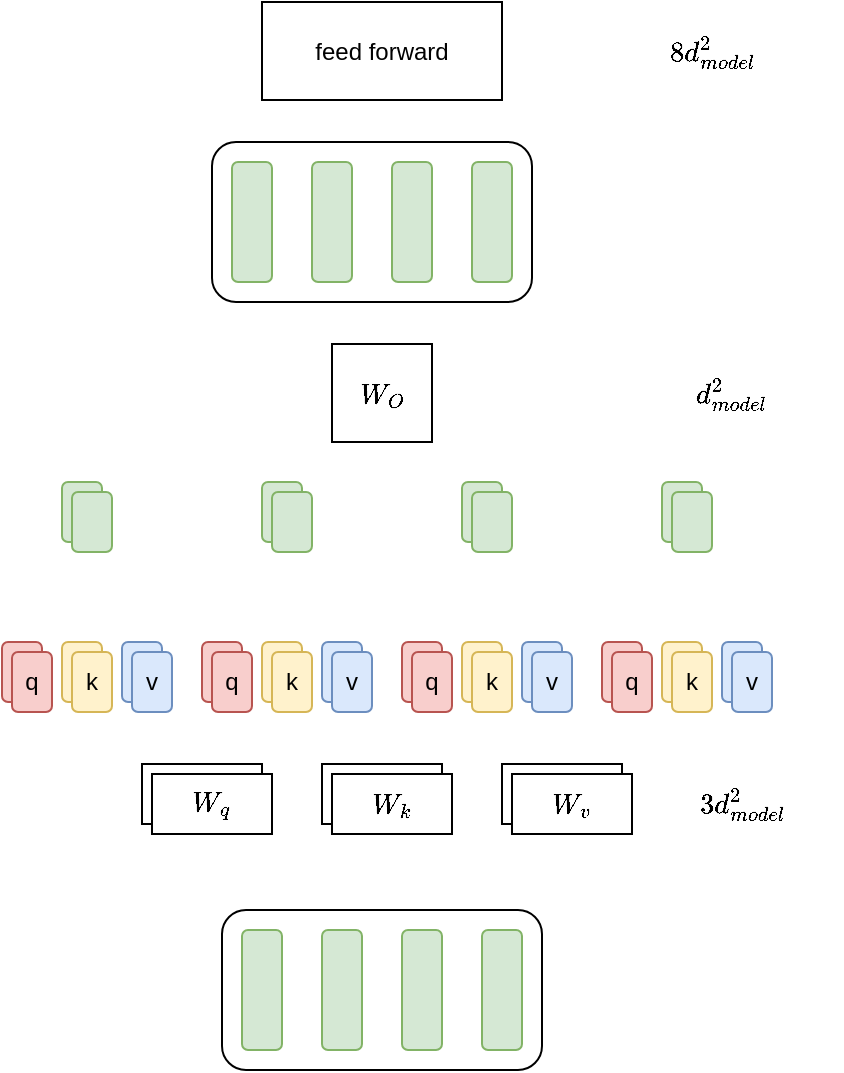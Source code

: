 <mxfile version="24.2.2" type="github">
  <diagram name="第 1 页" id="0eCbJpDnerH7YwCnIPwl">
    <mxGraphModel dx="1722" dy="926" grid="1" gridSize="10" guides="1" tooltips="1" connect="1" arrows="1" fold="1" page="1" pageScale="1" pageWidth="500" pageHeight="800" math="1" shadow="0">
      <root>
        <mxCell id="0" />
        <mxCell id="1" parent="0" />
        <mxCell id="mQqcdxtuh95dMz-FtbCO-65" value="" style="rounded=1;whiteSpace=wrap;html=1;" vertex="1" parent="1">
          <mxGeometry x="170" y="474" width="160" height="80" as="geometry" />
        </mxCell>
        <mxCell id="CjNhK9S8NAjM1fHf5la--3" value="Wv" style="rounded=0;whiteSpace=wrap;html=1;" parent="1" vertex="1">
          <mxGeometry x="310" y="401" width="60" height="30" as="geometry" />
        </mxCell>
        <mxCell id="CjNhK9S8NAjM1fHf5la--7" value="$$W_O$$" style="rounded=0;whiteSpace=wrap;html=1;" parent="1" vertex="1">
          <mxGeometry x="225" y="191" width="50" height="49" as="geometry" />
        </mxCell>
        <mxCell id="CjNhK9S8NAjM1fHf5la--8" value="feed forward" style="rounded=0;whiteSpace=wrap;html=1;" parent="1" vertex="1">
          <mxGeometry x="190" y="20" width="120" height="49" as="geometry" />
        </mxCell>
        <mxCell id="mQqcdxtuh95dMz-FtbCO-2" value="" style="rounded=1;whiteSpace=wrap;html=1;fillColor=#d5e8d4;strokeColor=#82b366;" vertex="1" parent="1">
          <mxGeometry x="180" y="484" width="20" height="60" as="geometry" />
        </mxCell>
        <mxCell id="mQqcdxtuh95dMz-FtbCO-3" value="" style="rounded=1;whiteSpace=wrap;html=1;fillColor=#d5e8d4;strokeColor=#82b366;" vertex="1" parent="1">
          <mxGeometry x="220" y="484" width="20" height="60" as="geometry" />
        </mxCell>
        <mxCell id="mQqcdxtuh95dMz-FtbCO-4" value="" style="rounded=1;whiteSpace=wrap;html=1;fillColor=#d5e8d4;strokeColor=#82b366;" vertex="1" parent="1">
          <mxGeometry x="260" y="484" width="20" height="60" as="geometry" />
        </mxCell>
        <mxCell id="mQqcdxtuh95dMz-FtbCO-5" value="" style="rounded=1;whiteSpace=wrap;html=1;fillColor=#d5e8d4;strokeColor=#82b366;" vertex="1" parent="1">
          <mxGeometry x="300" y="484" width="20" height="60" as="geometry" />
        </mxCell>
        <mxCell id="mQqcdxtuh95dMz-FtbCO-6" value="Wk" style="rounded=0;whiteSpace=wrap;html=1;" vertex="1" parent="1">
          <mxGeometry x="220" y="401" width="60" height="30" as="geometry" />
        </mxCell>
        <mxCell id="mQqcdxtuh95dMz-FtbCO-7" value="Wq" style="rounded=0;whiteSpace=wrap;html=1;" vertex="1" parent="1">
          <mxGeometry x="130" y="401" width="60" height="30" as="geometry" />
        </mxCell>
        <mxCell id="mQqcdxtuh95dMz-FtbCO-9" value="q" style="rounded=1;whiteSpace=wrap;html=1;fillColor=#f8cecc;strokeColor=#b85450;" vertex="1" parent="1">
          <mxGeometry x="160" y="340" width="20" height="30" as="geometry" />
        </mxCell>
        <mxCell id="mQqcdxtuh95dMz-FtbCO-10" value="k" style="rounded=1;whiteSpace=wrap;html=1;fillColor=#fff2cc;strokeColor=#d6b656;" vertex="1" parent="1">
          <mxGeometry x="190" y="340" width="20" height="30" as="geometry" />
        </mxCell>
        <mxCell id="mQqcdxtuh95dMz-FtbCO-11" value="v" style="rounded=1;whiteSpace=wrap;html=1;fillColor=#dae8fc;strokeColor=#6c8ebf;" vertex="1" parent="1">
          <mxGeometry x="220" y="340" width="20" height="30" as="geometry" />
        </mxCell>
        <mxCell id="mQqcdxtuh95dMz-FtbCO-18" value="q" style="rounded=1;whiteSpace=wrap;html=1;fillColor=#f8cecc;strokeColor=#b85450;" vertex="1" parent="1">
          <mxGeometry x="60" y="340" width="20" height="30" as="geometry" />
        </mxCell>
        <mxCell id="mQqcdxtuh95dMz-FtbCO-19" value="k" style="rounded=1;whiteSpace=wrap;html=1;fillColor=#fff2cc;strokeColor=#d6b656;" vertex="1" parent="1">
          <mxGeometry x="90" y="340" width="20" height="30" as="geometry" />
        </mxCell>
        <mxCell id="mQqcdxtuh95dMz-FtbCO-20" value="v" style="rounded=1;whiteSpace=wrap;html=1;fillColor=#dae8fc;strokeColor=#6c8ebf;" vertex="1" parent="1">
          <mxGeometry x="120" y="340" width="20" height="30" as="geometry" />
        </mxCell>
        <mxCell id="mQqcdxtuh95dMz-FtbCO-21" value="q" style="rounded=1;whiteSpace=wrap;html=1;fillColor=#f8cecc;strokeColor=#b85450;" vertex="1" parent="1">
          <mxGeometry x="260" y="340" width="20" height="30" as="geometry" />
        </mxCell>
        <mxCell id="mQqcdxtuh95dMz-FtbCO-22" value="k" style="rounded=1;whiteSpace=wrap;html=1;fillColor=#fff2cc;strokeColor=#d6b656;" vertex="1" parent="1">
          <mxGeometry x="290" y="340" width="20" height="30" as="geometry" />
        </mxCell>
        <mxCell id="mQqcdxtuh95dMz-FtbCO-23" value="v" style="rounded=1;whiteSpace=wrap;html=1;fillColor=#dae8fc;strokeColor=#6c8ebf;" vertex="1" parent="1">
          <mxGeometry x="320" y="340" width="20" height="30" as="geometry" />
        </mxCell>
        <mxCell id="mQqcdxtuh95dMz-FtbCO-24" value="q" style="rounded=1;whiteSpace=wrap;html=1;fillColor=#f8cecc;strokeColor=#b85450;" vertex="1" parent="1">
          <mxGeometry x="360" y="340" width="20" height="30" as="geometry" />
        </mxCell>
        <mxCell id="mQqcdxtuh95dMz-FtbCO-25" value="k" style="rounded=1;whiteSpace=wrap;html=1;fillColor=#fff2cc;strokeColor=#d6b656;" vertex="1" parent="1">
          <mxGeometry x="390" y="340" width="20" height="30" as="geometry" />
        </mxCell>
        <mxCell id="mQqcdxtuh95dMz-FtbCO-26" value="v" style="rounded=1;whiteSpace=wrap;html=1;fillColor=#dae8fc;strokeColor=#6c8ebf;" vertex="1" parent="1">
          <mxGeometry x="420" y="340" width="20" height="30" as="geometry" />
        </mxCell>
        <mxCell id="mQqcdxtuh95dMz-FtbCO-67" value="" style="rounded=1;whiteSpace=wrap;html=1;fillColor=#d5e8d4;strokeColor=#82b366;" vertex="1" parent="1">
          <mxGeometry x="190" y="260" width="20" height="30" as="geometry" />
        </mxCell>
        <mxCell id="mQqcdxtuh95dMz-FtbCO-68" value="" style="rounded=1;whiteSpace=wrap;html=1;fillColor=#d5e8d4;strokeColor=#82b366;" vertex="1" parent="1">
          <mxGeometry x="90" y="260" width="20" height="30" as="geometry" />
        </mxCell>
        <mxCell id="mQqcdxtuh95dMz-FtbCO-69" value="" style="rounded=1;whiteSpace=wrap;html=1;fillColor=#d5e8d4;strokeColor=#82b366;" vertex="1" parent="1">
          <mxGeometry x="290" y="260" width="20" height="30" as="geometry" />
        </mxCell>
        <mxCell id="mQqcdxtuh95dMz-FtbCO-70" value="" style="rounded=1;whiteSpace=wrap;html=1;fillColor=#d5e8d4;strokeColor=#82b366;" vertex="1" parent="1">
          <mxGeometry x="390" y="260" width="20" height="30" as="geometry" />
        </mxCell>
        <mxCell id="mQqcdxtuh95dMz-FtbCO-99" value="$$W_v$$" style="rounded=0;whiteSpace=wrap;html=1;" vertex="1" parent="1">
          <mxGeometry x="315" y="406" width="60" height="30" as="geometry" />
        </mxCell>
        <mxCell id="mQqcdxtuh95dMz-FtbCO-100" value="$$W_k$$" style="rounded=0;whiteSpace=wrap;html=1;" vertex="1" parent="1">
          <mxGeometry x="225" y="406" width="60" height="30" as="geometry" />
        </mxCell>
        <mxCell id="mQqcdxtuh95dMz-FtbCO-101" value="$$W_q$$" style="rounded=0;whiteSpace=wrap;html=1;" vertex="1" parent="1">
          <mxGeometry x="135" y="406" width="60" height="30" as="geometry" />
        </mxCell>
        <mxCell id="mQqcdxtuh95dMz-FtbCO-102" value="q" style="rounded=1;whiteSpace=wrap;html=1;fillColor=#f8cecc;strokeColor=#b85450;" vertex="1" parent="1">
          <mxGeometry x="165" y="345" width="20" height="30" as="geometry" />
        </mxCell>
        <mxCell id="mQqcdxtuh95dMz-FtbCO-103" value="k" style="rounded=1;whiteSpace=wrap;html=1;fillColor=#fff2cc;strokeColor=#d6b656;" vertex="1" parent="1">
          <mxGeometry x="195" y="345" width="20" height="30" as="geometry" />
        </mxCell>
        <mxCell id="mQqcdxtuh95dMz-FtbCO-104" value="v" style="rounded=1;whiteSpace=wrap;html=1;fillColor=#dae8fc;strokeColor=#6c8ebf;" vertex="1" parent="1">
          <mxGeometry x="225" y="345" width="20" height="30" as="geometry" />
        </mxCell>
        <mxCell id="mQqcdxtuh95dMz-FtbCO-105" value="q" style="rounded=1;whiteSpace=wrap;html=1;fillColor=#f8cecc;strokeColor=#b85450;" vertex="1" parent="1">
          <mxGeometry x="65" y="345" width="20" height="30" as="geometry" />
        </mxCell>
        <mxCell id="mQqcdxtuh95dMz-FtbCO-106" value="k" style="rounded=1;whiteSpace=wrap;html=1;fillColor=#fff2cc;strokeColor=#d6b656;" vertex="1" parent="1">
          <mxGeometry x="95" y="345" width="20" height="30" as="geometry" />
        </mxCell>
        <mxCell id="mQqcdxtuh95dMz-FtbCO-107" value="v" style="rounded=1;whiteSpace=wrap;html=1;fillColor=#dae8fc;strokeColor=#6c8ebf;" vertex="1" parent="1">
          <mxGeometry x="125" y="345" width="20" height="30" as="geometry" />
        </mxCell>
        <mxCell id="mQqcdxtuh95dMz-FtbCO-108" value="q" style="rounded=1;whiteSpace=wrap;html=1;fillColor=#f8cecc;strokeColor=#b85450;" vertex="1" parent="1">
          <mxGeometry x="265" y="345" width="20" height="30" as="geometry" />
        </mxCell>
        <mxCell id="mQqcdxtuh95dMz-FtbCO-109" value="k" style="rounded=1;whiteSpace=wrap;html=1;fillColor=#fff2cc;strokeColor=#d6b656;" vertex="1" parent="1">
          <mxGeometry x="295" y="345" width="20" height="30" as="geometry" />
        </mxCell>
        <mxCell id="mQqcdxtuh95dMz-FtbCO-110" value="v" style="rounded=1;whiteSpace=wrap;html=1;fillColor=#dae8fc;strokeColor=#6c8ebf;" vertex="1" parent="1">
          <mxGeometry x="325" y="345" width="20" height="30" as="geometry" />
        </mxCell>
        <mxCell id="mQqcdxtuh95dMz-FtbCO-111" value="q" style="rounded=1;whiteSpace=wrap;html=1;fillColor=#f8cecc;strokeColor=#b85450;" vertex="1" parent="1">
          <mxGeometry x="365" y="345" width="20" height="30" as="geometry" />
        </mxCell>
        <mxCell id="mQqcdxtuh95dMz-FtbCO-112" value="k" style="rounded=1;whiteSpace=wrap;html=1;fillColor=#fff2cc;strokeColor=#d6b656;" vertex="1" parent="1">
          <mxGeometry x="395" y="345" width="20" height="30" as="geometry" />
        </mxCell>
        <mxCell id="mQqcdxtuh95dMz-FtbCO-113" value="v" style="rounded=1;whiteSpace=wrap;html=1;fillColor=#dae8fc;strokeColor=#6c8ebf;" vertex="1" parent="1">
          <mxGeometry x="425" y="345" width="20" height="30" as="geometry" />
        </mxCell>
        <mxCell id="mQqcdxtuh95dMz-FtbCO-114" value="" style="rounded=1;whiteSpace=wrap;html=1;fillColor=#d5e8d4;strokeColor=#82b366;" vertex="1" parent="1">
          <mxGeometry x="195" y="265" width="20" height="30" as="geometry" />
        </mxCell>
        <mxCell id="mQqcdxtuh95dMz-FtbCO-115" value="" style="rounded=1;whiteSpace=wrap;html=1;fillColor=#d5e8d4;strokeColor=#82b366;" vertex="1" parent="1">
          <mxGeometry x="95" y="265" width="20" height="30" as="geometry" />
        </mxCell>
        <mxCell id="mQqcdxtuh95dMz-FtbCO-116" value="" style="rounded=1;whiteSpace=wrap;html=1;fillColor=#d5e8d4;strokeColor=#82b366;" vertex="1" parent="1">
          <mxGeometry x="295" y="265" width="20" height="30" as="geometry" />
        </mxCell>
        <mxCell id="mQqcdxtuh95dMz-FtbCO-117" value="" style="rounded=1;whiteSpace=wrap;html=1;fillColor=#d5e8d4;strokeColor=#82b366;" vertex="1" parent="1">
          <mxGeometry x="395" y="265" width="20" height="30" as="geometry" />
        </mxCell>
        <mxCell id="mQqcdxtuh95dMz-FtbCO-118" value="" style="rounded=1;whiteSpace=wrap;html=1;" vertex="1" parent="1">
          <mxGeometry x="165" y="90" width="160" height="80" as="geometry" />
        </mxCell>
        <mxCell id="mQqcdxtuh95dMz-FtbCO-119" value="" style="rounded=1;whiteSpace=wrap;html=1;fillColor=#d5e8d4;strokeColor=#82b366;" vertex="1" parent="1">
          <mxGeometry x="175" y="100" width="20" height="60" as="geometry" />
        </mxCell>
        <mxCell id="mQqcdxtuh95dMz-FtbCO-120" value="" style="rounded=1;whiteSpace=wrap;html=1;fillColor=#d5e8d4;strokeColor=#82b366;" vertex="1" parent="1">
          <mxGeometry x="215" y="100" width="20" height="60" as="geometry" />
        </mxCell>
        <mxCell id="mQqcdxtuh95dMz-FtbCO-121" value="" style="rounded=1;whiteSpace=wrap;html=1;fillColor=#d5e8d4;strokeColor=#82b366;" vertex="1" parent="1">
          <mxGeometry x="255" y="100" width="20" height="60" as="geometry" />
        </mxCell>
        <mxCell id="mQqcdxtuh95dMz-FtbCO-122" value="" style="rounded=1;whiteSpace=wrap;html=1;fillColor=#d5e8d4;strokeColor=#82b366;" vertex="1" parent="1">
          <mxGeometry x="295" y="100" width="20" height="60" as="geometry" />
        </mxCell>
        <mxCell id="mQqcdxtuh95dMz-FtbCO-123" value="$$3d_{model}^2$$" style="text;html=1;align=center;verticalAlign=middle;whiteSpace=wrap;rounded=0;" vertex="1" parent="1">
          <mxGeometry x="390" y="406" width="80" height="30" as="geometry" />
        </mxCell>
        <mxCell id="mQqcdxtuh95dMz-FtbCO-124" value="$$d_{model}^2$$" style="text;html=1;align=center;verticalAlign=middle;whiteSpace=wrap;rounded=0;" vertex="1" parent="1">
          <mxGeometry x="385" y="200.5" width="80" height="30" as="geometry" />
        </mxCell>
        <mxCell id="mQqcdxtuh95dMz-FtbCO-125" value="$$8d_{model}^2$$" style="text;html=1;align=center;verticalAlign=middle;whiteSpace=wrap;rounded=0;" vertex="1" parent="1">
          <mxGeometry x="375" y="29.5" width="80" height="30" as="geometry" />
        </mxCell>
      </root>
    </mxGraphModel>
  </diagram>
</mxfile>
